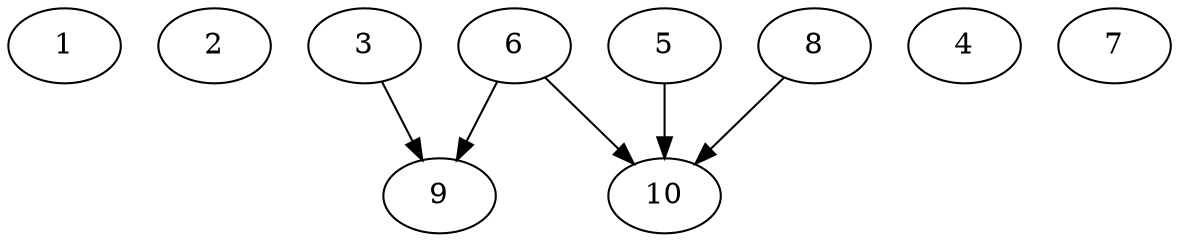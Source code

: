 // DAG automatically generated by daggen at Thu Oct  3 13:58:05 2019
// ./daggen --dot -n 10 --ccr 0.5 --fat 0.9 --regular 0.7 --density 0.5 --mindata 5242880 --maxdata 52428800 
digraph G {
  1 [size="78610432", alpha="0.14", expect_size="39305216"] 
  2 [size="97155072", alpha="0.14", expect_size="48577536"] 
  3 [size="54454272", alpha="0.02", expect_size="27227136"] 
  3 -> 9 [size ="27227136"]
  4 [size="93874176", alpha="0.15", expect_size="46937088"] 
  5 [size="16564224", alpha="0.04", expect_size="8282112"] 
  5 -> 10 [size ="8282112"]
  6 [size="52754432", alpha="0.19", expect_size="26377216"] 
  6 -> 9 [size ="26377216"]
  6 -> 10 [size ="26377216"]
  7 [size="26427392", alpha="0.01", expect_size="13213696"] 
  8 [size="41558016", alpha="0.16", expect_size="20779008"] 
  8 -> 10 [size ="20779008"]
  9 [size="57726976", alpha="0.02", expect_size="28863488"] 
  10 [size="32829440", alpha="0.02", expect_size="16414720"] 
}
